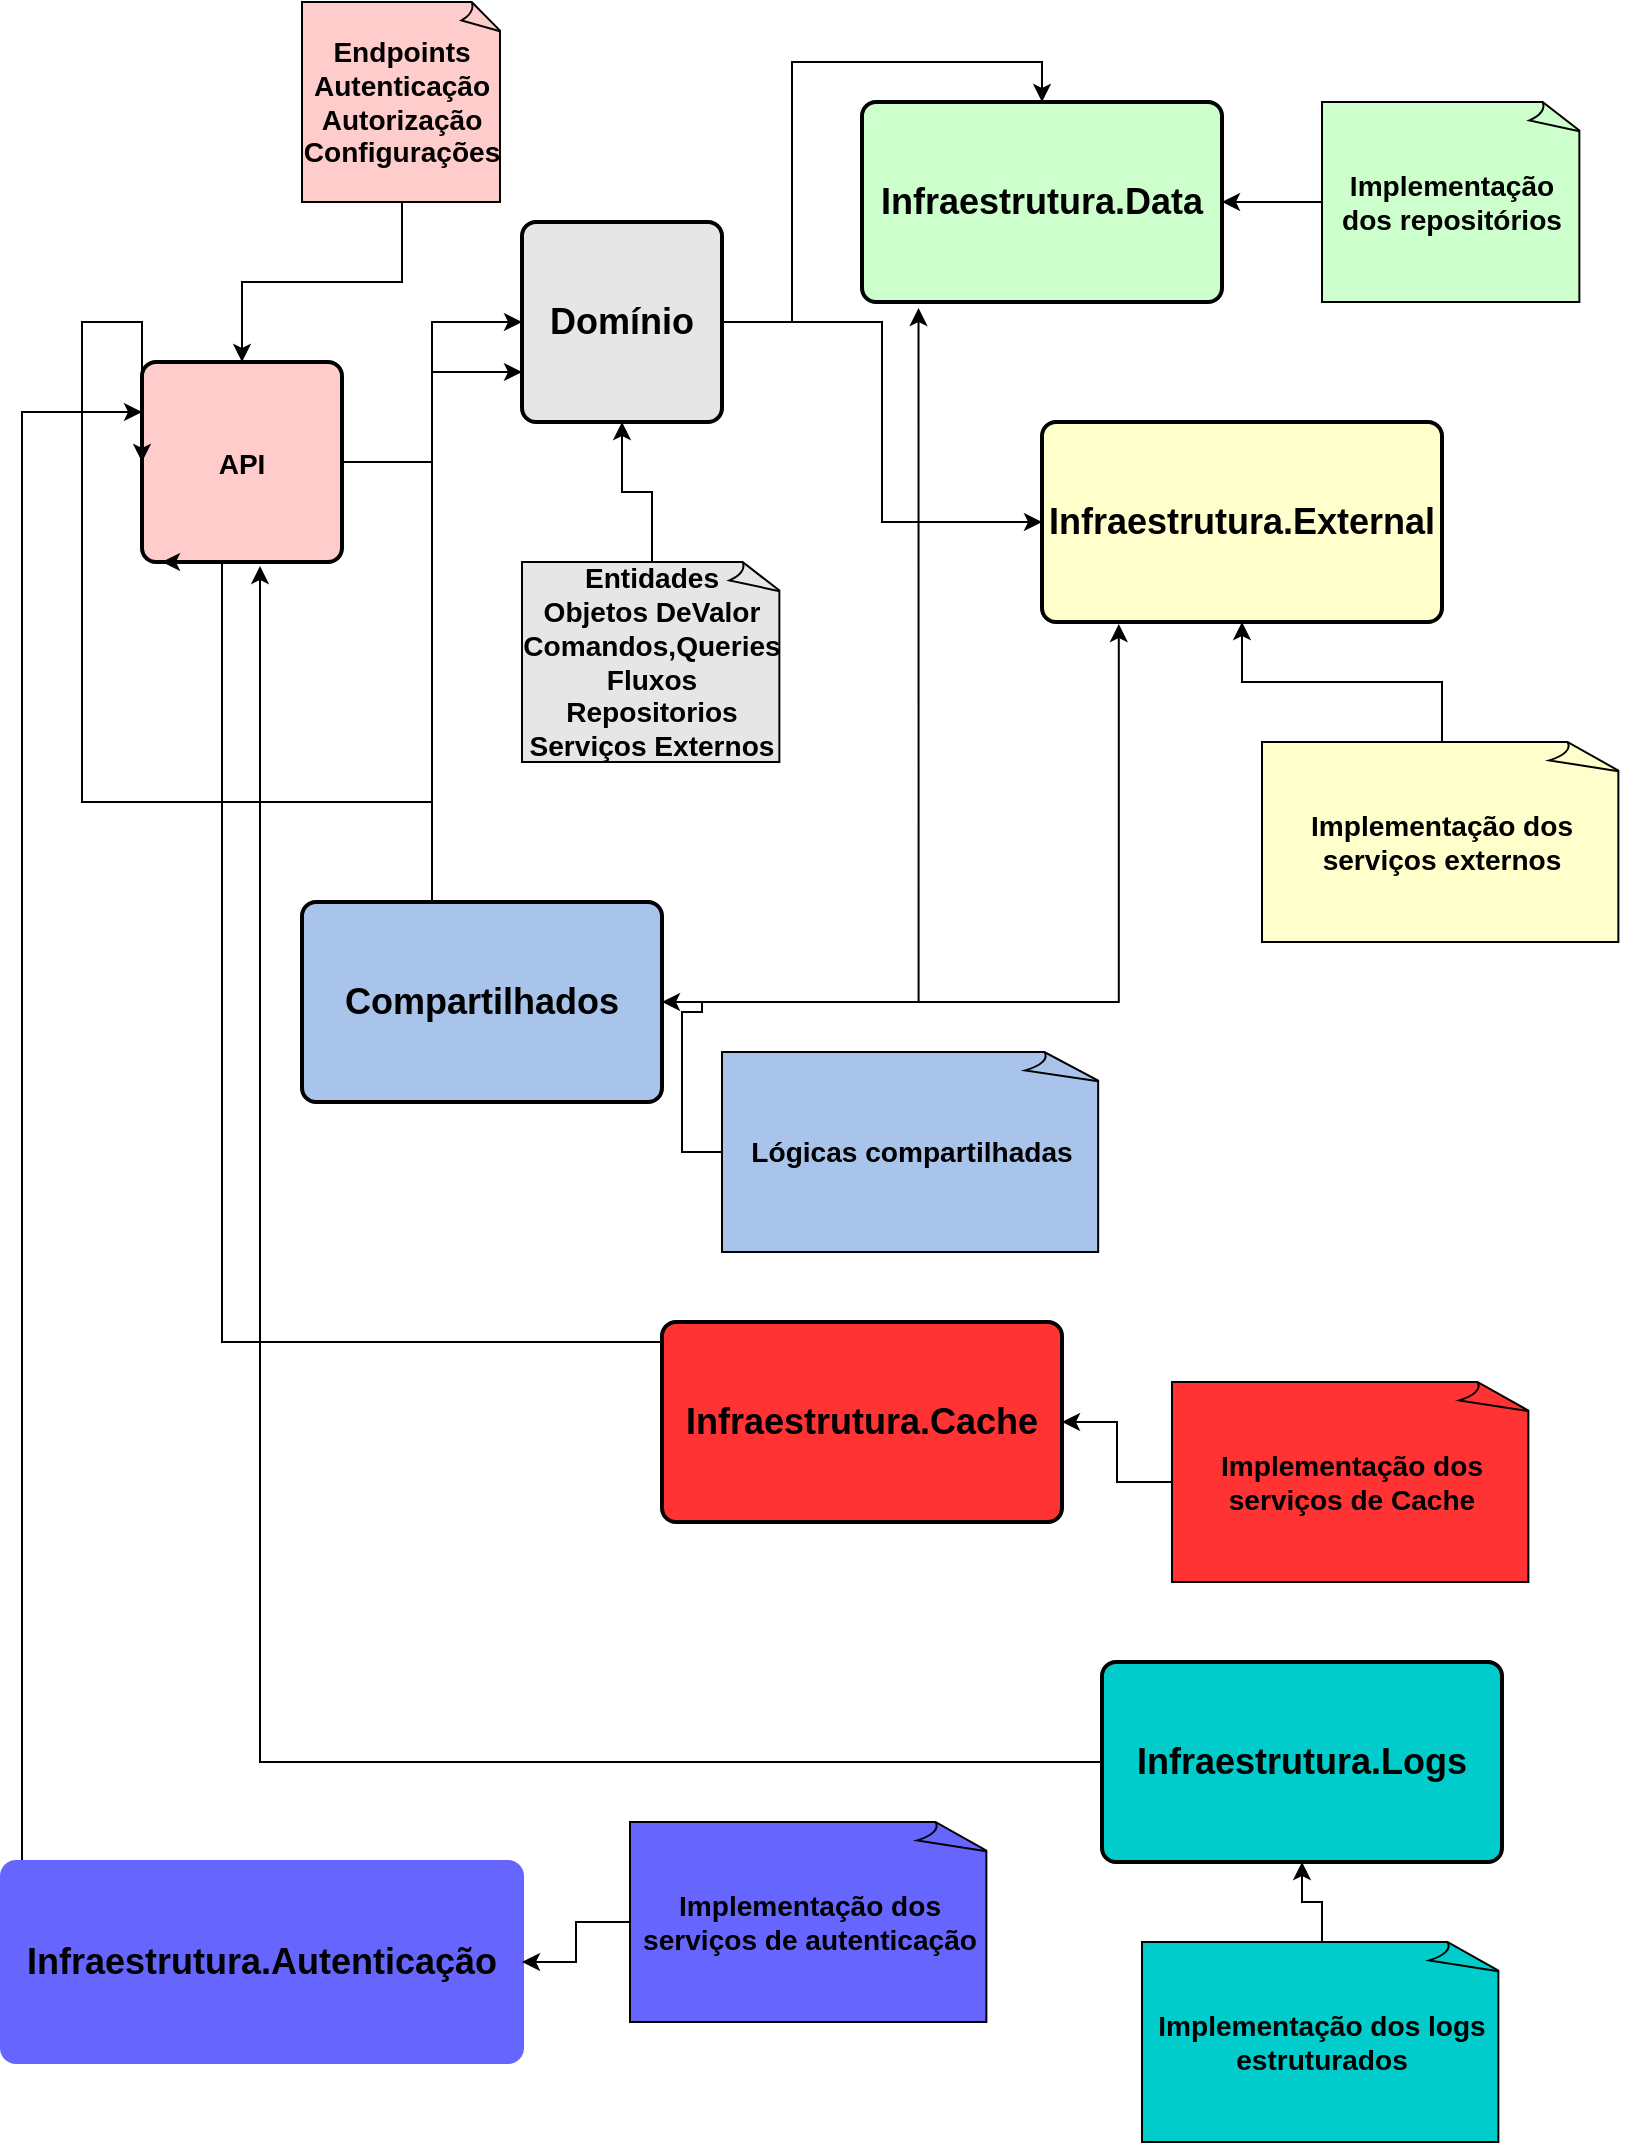 <mxfile version="14.9.2" type="device"><diagram id="lbHhiWzempYkSh6vn7v3" name="Page-1"><mxGraphModel dx="1022" dy="649" grid="1" gridSize="10" guides="1" tooltips="1" connect="1" arrows="1" fold="1" page="1" pageScale="1" pageWidth="827" pageHeight="1169" math="0" shadow="0"><root><mxCell id="0"/><mxCell id="1" parent="0"/><mxCell id="Rk_-wtDbq3BJ0S909YkP-7" value="" style="edgeStyle=orthogonalEdgeStyle;rounded=0;orthogonalLoop=1;jettySize=auto;html=1;" parent="1" source="Rk_-wtDbq3BJ0S909YkP-5" target="Rk_-wtDbq3BJ0S909YkP-6" edge="1"><mxGeometry relative="1" as="geometry"/></mxCell><mxCell id="Rk_-wtDbq3BJ0S909YkP-5" value="&lt;h2&gt;&lt;font style=&quot;font-size: 14px&quot;&gt;API&lt;/font&gt;&lt;/h2&gt;" style="rounded=1;whiteSpace=wrap;html=1;absoluteArcSize=1;arcSize=14;strokeWidth=2;fillColor=#FFCCCC;" parent="1" vertex="1"><mxGeometry x="80" y="190" width="100" height="100" as="geometry"/></mxCell><mxCell id="Rk_-wtDbq3BJ0S909YkP-16" style="edgeStyle=orthogonalEdgeStyle;rounded=0;orthogonalLoop=1;jettySize=auto;html=1;entryX=0;entryY=0.5;entryDx=0;entryDy=0;" parent="1" source="Rk_-wtDbq3BJ0S909YkP-6" target="Rk_-wtDbq3BJ0S909YkP-13" edge="1"><mxGeometry relative="1" as="geometry"/></mxCell><mxCell id="Rk_-wtDbq3BJ0S909YkP-17" style="edgeStyle=orthogonalEdgeStyle;rounded=0;orthogonalLoop=1;jettySize=auto;html=1;entryX=0.5;entryY=0;entryDx=0;entryDy=0;" parent="1" source="Rk_-wtDbq3BJ0S909YkP-6" target="Rk_-wtDbq3BJ0S909YkP-12" edge="1"><mxGeometry relative="1" as="geometry"/></mxCell><mxCell id="Rk_-wtDbq3BJ0S909YkP-6" value="&lt;h2&gt;Domínio&lt;/h2&gt;" style="rounded=1;whiteSpace=wrap;html=1;absoluteArcSize=1;arcSize=14;strokeWidth=2;fillColor=#E6E6E6;" parent="1" vertex="1"><mxGeometry x="270" y="120" width="100" height="100" as="geometry"/></mxCell><mxCell id="Rk_-wtDbq3BJ0S909YkP-9" value="" style="edgeStyle=orthogonalEdgeStyle;rounded=0;orthogonalLoop=1;jettySize=auto;html=1;" parent="1" source="Rk_-wtDbq3BJ0S909YkP-8" target="Rk_-wtDbq3BJ0S909YkP-5" edge="1"><mxGeometry relative="1" as="geometry"/></mxCell><mxCell id="Rk_-wtDbq3BJ0S909YkP-8" value="&lt;h3&gt;Endpoints&lt;br&gt;Autenticação&lt;br&gt;Autorização&lt;br&gt;Configurações&lt;/h3&gt;" style="whiteSpace=wrap;html=1;shape=mxgraph.basic.document;fillColor=#FFCCCC;" parent="1" vertex="1"><mxGeometry x="160" y="10" width="100" height="100" as="geometry"/></mxCell><mxCell id="Rk_-wtDbq3BJ0S909YkP-11" value="" style="edgeStyle=orthogonalEdgeStyle;rounded=0;orthogonalLoop=1;jettySize=auto;html=1;" parent="1" source="Rk_-wtDbq3BJ0S909YkP-10" target="Rk_-wtDbq3BJ0S909YkP-6" edge="1"><mxGeometry relative="1" as="geometry"/></mxCell><mxCell id="Rk_-wtDbq3BJ0S909YkP-10" value="&lt;h3&gt;Entidades&lt;br&gt;Objetos DeValor&lt;br&gt;Comandos,Queries&lt;br&gt;Fluxos&lt;br&gt;Repositorios&lt;br&gt;Serviços Externos&lt;/h3&gt;" style="whiteSpace=wrap;html=1;shape=mxgraph.basic.document;fillColor=#E6E6E6;" parent="1" vertex="1"><mxGeometry x="270" y="290" width="130" height="100" as="geometry"/></mxCell><mxCell id="Rk_-wtDbq3BJ0S909YkP-12" value="&lt;h2&gt;Infraestrutura.Data&lt;/h2&gt;" style="rounded=1;whiteSpace=wrap;html=1;absoluteArcSize=1;arcSize=14;strokeWidth=2;fillColor=#CCFFCC;" parent="1" vertex="1"><mxGeometry x="440" y="60" width="180" height="100" as="geometry"/></mxCell><mxCell id="Rk_-wtDbq3BJ0S909YkP-13" value="&lt;h2&gt;Infraestrutura.External&lt;/h2&gt;" style="rounded=1;whiteSpace=wrap;html=1;absoluteArcSize=1;arcSize=14;strokeWidth=2;fillColor=#FFFFCC;" parent="1" vertex="1"><mxGeometry x="530" y="220" width="200" height="100" as="geometry"/></mxCell><mxCell id="Rk_-wtDbq3BJ0S909YkP-19" value="" style="edgeStyle=orthogonalEdgeStyle;rounded=0;orthogonalLoop=1;jettySize=auto;html=1;" parent="1" source="Rk_-wtDbq3BJ0S909YkP-18" target="Rk_-wtDbq3BJ0S909YkP-13" edge="1"><mxGeometry relative="1" as="geometry"/></mxCell><mxCell id="Rk_-wtDbq3BJ0S909YkP-18" value="&lt;h3&gt;Implementação dos serviços externos&lt;/h3&gt;" style="whiteSpace=wrap;html=1;shape=mxgraph.basic.document;fillColor=#FFFFCC;" parent="1" vertex="1"><mxGeometry x="640" y="380" width="180" height="100" as="geometry"/></mxCell><mxCell id="Rk_-wtDbq3BJ0S909YkP-21" value="" style="edgeStyle=orthogonalEdgeStyle;rounded=0;orthogonalLoop=1;jettySize=auto;html=1;" parent="1" source="Rk_-wtDbq3BJ0S909YkP-20" target="Rk_-wtDbq3BJ0S909YkP-12" edge="1"><mxGeometry relative="1" as="geometry"/></mxCell><mxCell id="Rk_-wtDbq3BJ0S909YkP-20" value="&lt;h3&gt;Implementação dos repositórios&lt;/h3&gt;" style="whiteSpace=wrap;html=1;shape=mxgraph.basic.document;fillColor=#CCFFCC;" parent="1" vertex="1"><mxGeometry x="670" y="60" width="130" height="100" as="geometry"/></mxCell><mxCell id="Rk_-wtDbq3BJ0S909YkP-25" style="edgeStyle=orthogonalEdgeStyle;rounded=0;orthogonalLoop=1;jettySize=auto;html=1;entryX=0.192;entryY=1.01;entryDx=0;entryDy=0;entryPerimeter=0;" parent="1" source="Rk_-wtDbq3BJ0S909YkP-22" target="Rk_-wtDbq3BJ0S909YkP-13" edge="1"><mxGeometry relative="1" as="geometry"/></mxCell><mxCell id="Rk_-wtDbq3BJ0S909YkP-26" style="edgeStyle=orthogonalEdgeStyle;rounded=0;orthogonalLoop=1;jettySize=auto;html=1;entryX=0;entryY=0.75;entryDx=0;entryDy=0;" parent="1" source="Rk_-wtDbq3BJ0S909YkP-22" target="Rk_-wtDbq3BJ0S909YkP-6" edge="1"><mxGeometry relative="1" as="geometry"><Array as="points"><mxPoint x="225" y="195"/></Array></mxGeometry></mxCell><mxCell id="Rk_-wtDbq3BJ0S909YkP-28" style="edgeStyle=orthogonalEdgeStyle;rounded=0;orthogonalLoop=1;jettySize=auto;html=1;entryX=0;entryY=0.5;entryDx=0;entryDy=0;" parent="1" source="Rk_-wtDbq3BJ0S909YkP-22" target="Rk_-wtDbq3BJ0S909YkP-5" edge="1"><mxGeometry relative="1" as="geometry"><mxPoint x="10" y="340" as="targetPoint"/><Array as="points"><mxPoint x="225" y="410"/><mxPoint x="50" y="410"/><mxPoint x="50" y="170"/></Array></mxGeometry></mxCell><mxCell id="Rk_-wtDbq3BJ0S909YkP-31" style="edgeStyle=orthogonalEdgeStyle;rounded=0;orthogonalLoop=1;jettySize=auto;html=1;entryX=0.157;entryY=1.03;entryDx=0;entryDy=0;entryPerimeter=0;" parent="1" source="Rk_-wtDbq3BJ0S909YkP-22" target="Rk_-wtDbq3BJ0S909YkP-12" edge="1"><mxGeometry relative="1" as="geometry"/></mxCell><mxCell id="Rk_-wtDbq3BJ0S909YkP-22" value="&lt;h2&gt;Compartilhados&lt;/h2&gt;" style="rounded=1;whiteSpace=wrap;html=1;absoluteArcSize=1;arcSize=14;strokeWidth=2;fillColor=#A9C4EB;" parent="1" vertex="1"><mxGeometry x="160" y="460" width="180" height="100" as="geometry"/></mxCell><mxCell id="Rk_-wtDbq3BJ0S909YkP-24" value="" style="edgeStyle=orthogonalEdgeStyle;rounded=0;orthogonalLoop=1;jettySize=auto;html=1;" parent="1" source="Rk_-wtDbq3BJ0S909YkP-23" target="Rk_-wtDbq3BJ0S909YkP-22" edge="1"><mxGeometry relative="1" as="geometry"/></mxCell><mxCell id="Rk_-wtDbq3BJ0S909YkP-23" value="&lt;h3&gt;Lógicas compartilhadas&lt;/h3&gt;" style="whiteSpace=wrap;html=1;shape=mxgraph.basic.document;fillColor=#A9C4EB;" parent="1" vertex="1"><mxGeometry x="370" y="535" width="190" height="100" as="geometry"/></mxCell><mxCell id="9qN2LBafi9uorbiSaNHP-8" style="edgeStyle=orthogonalEdgeStyle;rounded=0;orthogonalLoop=1;jettySize=auto;html=1;entryX=0.1;entryY=1;entryDx=0;entryDy=0;entryPerimeter=0;" parent="1" source="9qN2LBafi9uorbiSaNHP-1" target="Rk_-wtDbq3BJ0S909YkP-5" edge="1"><mxGeometry relative="1" as="geometry"><Array as="points"><mxPoint x="120" y="680"/><mxPoint x="120" y="290"/></Array></mxGeometry></mxCell><mxCell id="9qN2LBafi9uorbiSaNHP-1" value="&lt;h2&gt;Infraestrutura.Cache&lt;/h2&gt;" style="rounded=1;whiteSpace=wrap;html=1;absoluteArcSize=1;arcSize=14;strokeWidth=2;fillColor=#FF3333;" parent="1" vertex="1"><mxGeometry x="340" y="670" width="200" height="100" as="geometry"/></mxCell><mxCell id="9qN2LBafi9uorbiSaNHP-3" value="" style="edgeStyle=orthogonalEdgeStyle;rounded=0;orthogonalLoop=1;jettySize=auto;html=1;" parent="1" source="9qN2LBafi9uorbiSaNHP-2" target="9qN2LBafi9uorbiSaNHP-1" edge="1"><mxGeometry relative="1" as="geometry"/></mxCell><mxCell id="9qN2LBafi9uorbiSaNHP-2" value="&lt;h3&gt;Implementação dos serviços de Cache&lt;/h3&gt;" style="whiteSpace=wrap;html=1;shape=mxgraph.basic.document;fillColor=#FF3333;" parent="1" vertex="1"><mxGeometry x="595" y="700" width="180" height="100" as="geometry"/></mxCell><mxCell id="9qN2LBafi9uorbiSaNHP-7" style="edgeStyle=orthogonalEdgeStyle;rounded=0;orthogonalLoop=1;jettySize=auto;html=1;entryX=0;entryY=0.25;entryDx=0;entryDy=0;" parent="1" source="9qN2LBafi9uorbiSaNHP-4" target="Rk_-wtDbq3BJ0S909YkP-5" edge="1"><mxGeometry relative="1" as="geometry"><Array as="points"><mxPoint x="20" y="760"/><mxPoint x="20" y="145"/></Array></mxGeometry></mxCell><mxCell id="9qN2LBafi9uorbiSaNHP-4" value="&lt;h2&gt;Infraestrutura.Autenticação&lt;/h2&gt;" style="rounded=1;whiteSpace=wrap;html=1;absoluteArcSize=1;arcSize=14;strokeWidth=2;fillColor=#6666FF;strokeColor=#6666FF;" parent="1" vertex="1"><mxGeometry x="10" y="940" width="260" height="100" as="geometry"/></mxCell><mxCell id="9qN2LBafi9uorbiSaNHP-6" value="" style="edgeStyle=orthogonalEdgeStyle;rounded=0;orthogonalLoop=1;jettySize=auto;html=1;" parent="1" source="9qN2LBafi9uorbiSaNHP-5" target="9qN2LBafi9uorbiSaNHP-4" edge="1"><mxGeometry relative="1" as="geometry"/></mxCell><mxCell id="9qN2LBafi9uorbiSaNHP-5" value="&lt;h3&gt;Implementação dos serviços de autenticação&lt;/h3&gt;" style="whiteSpace=wrap;html=1;shape=mxgraph.basic.document;fillColor=#6666FF;" parent="1" vertex="1"><mxGeometry x="324" y="920" width="180" height="100" as="geometry"/></mxCell><mxCell id="aW26b3I7ml8IX0DL6Vxp-4" style="edgeStyle=orthogonalEdgeStyle;rounded=0;orthogonalLoop=1;jettySize=auto;html=1;entryX=0.59;entryY=1.02;entryDx=0;entryDy=0;entryPerimeter=0;" edge="1" parent="1" source="aW26b3I7ml8IX0DL6Vxp-1" target="Rk_-wtDbq3BJ0S909YkP-5"><mxGeometry relative="1" as="geometry"/></mxCell><mxCell id="aW26b3I7ml8IX0DL6Vxp-1" value="&lt;h2&gt;Infraestrutura.Logs&lt;/h2&gt;" style="rounded=1;whiteSpace=wrap;html=1;absoluteArcSize=1;arcSize=14;strokeWidth=2;fillColor=#00CCCC;" vertex="1" parent="1"><mxGeometry x="560" y="840" width="200" height="100" as="geometry"/></mxCell><mxCell id="aW26b3I7ml8IX0DL6Vxp-3" value="" style="edgeStyle=orthogonalEdgeStyle;rounded=0;orthogonalLoop=1;jettySize=auto;html=1;" edge="1" parent="1" source="aW26b3I7ml8IX0DL6Vxp-2" target="aW26b3I7ml8IX0DL6Vxp-1"><mxGeometry relative="1" as="geometry"/></mxCell><mxCell id="aW26b3I7ml8IX0DL6Vxp-2" value="&lt;h3&gt;Implementação dos logs estruturados&lt;/h3&gt;" style="whiteSpace=wrap;html=1;shape=mxgraph.basic.document;fillColor=#00CCCC;" vertex="1" parent="1"><mxGeometry x="580" y="980" width="180" height="100" as="geometry"/></mxCell></root></mxGraphModel></diagram></mxfile>